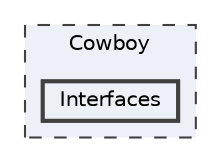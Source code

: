 digraph "Cowboy/Interfaces"
{
 // LATEX_PDF_SIZE
  bgcolor="transparent";
  edge [fontname=Helvetica,fontsize=10,labelfontname=Helvetica,labelfontsize=10];
  node [fontname=Helvetica,fontsize=10,shape=box,height=0.2,width=0.4];
  compound=true
  subgraph clusterdir_435b5dda691f3c58322be931624e4d5a {
    graph [ bgcolor="#edf0f7", pencolor="grey25", label="Cowboy", fontname=Helvetica,fontsize=10 style="filled,dashed", URL="dir_435b5dda691f3c58322be931624e4d5a.html",tooltip=""]
  dir_d1adb696790bac155c4bae95d172155c [label="Interfaces", fillcolor="#edf0f7", color="grey25", style="filled,bold", URL="dir_d1adb696790bac155c4bae95d172155c.html",tooltip=""];
  }
}
